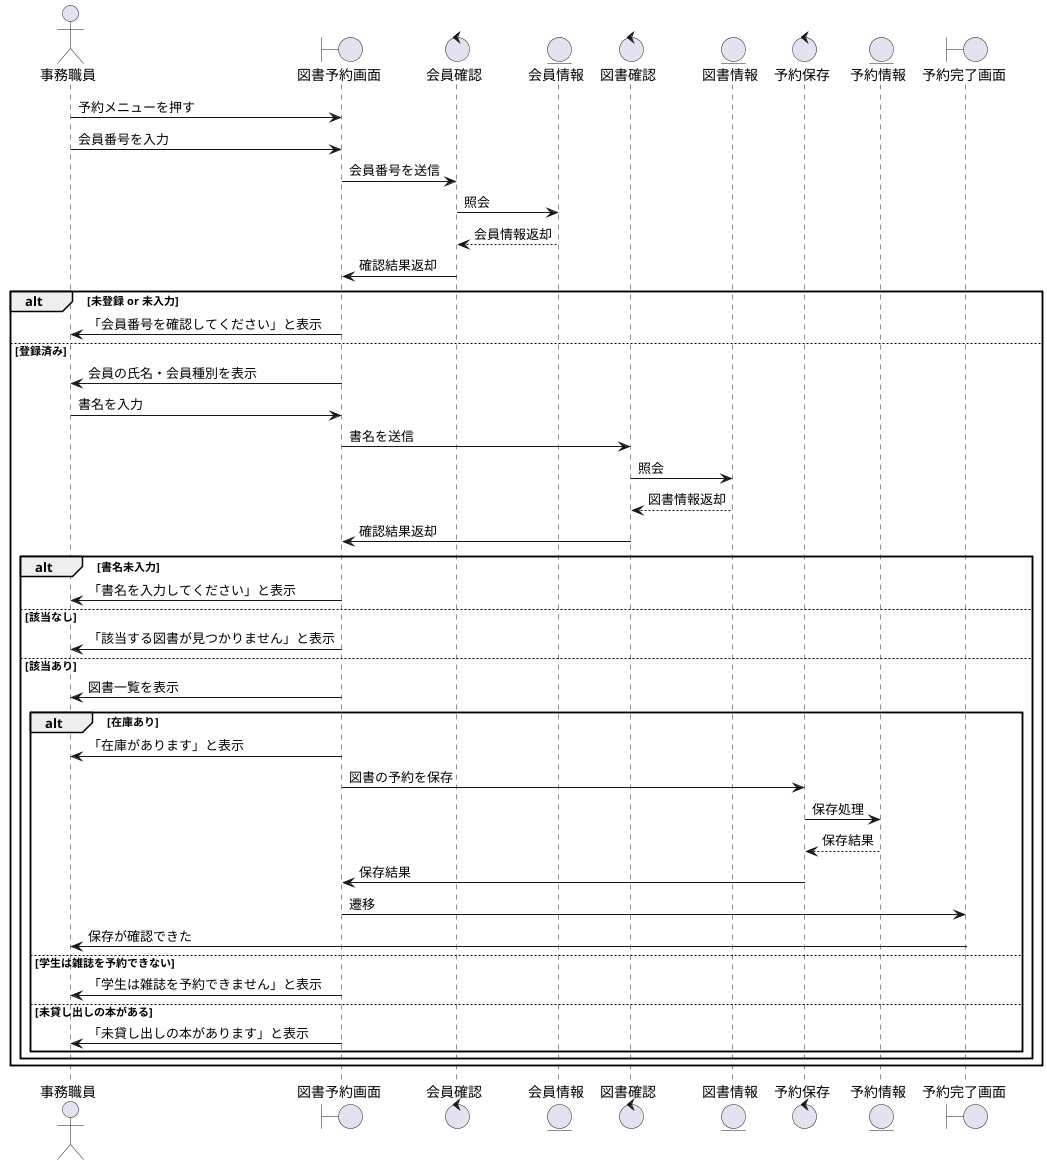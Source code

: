 @startuml Reservation
actor 事務職員
boundary 図書予約画面
control 会員確認
entity 会員情報
control 図書確認
entity 図書情報
control 予約保存
entity 予約情報
boundary 予約完了画面

事務職員 -> 図書予約画面 : 予約メニューを押す
事務職員 -> 図書予約画面 : 会員番号を入力
図書予約画面 -> 会員確認 : 会員番号を送信
会員確認 -> 会員情報 : 照会
会員情報 --> 会員確認 : 会員情報返却
会員確認 -> 図書予約画面 : 確認結果返却

alt 未登録 or 未入力
    図書予約画面 -> 事務職員 : 「会員番号を確認してください」と表示
else 登録済み
    図書予約画面 -> 事務職員 : 会員の氏名・会員種別を表示
    事務職員 -> 図書予約画面 : 書名を入力
    図書予約画面 -> 図書確認 : 書名を送信
    図書確認 -> 図書情報 : 照会
    図書情報 --> 図書確認 : 図書情報返却
    図書確認 -> 図書予約画面 : 確認結果返却

    alt 書名未入力
        図書予約画面 -> 事務職員 : 「書名を入力してください」と表示
    else 該当なし
        図書予約画面 -> 事務職員 : 「該当する図書が見つかりません」と表示
    else 該当あり
        図書予約画面 -> 事務職員 : 図書一覧を表示
        alt 在庫あり
            図書予約画面 -> 事務職員 : 「在庫があります」と表示
            図書予約画面 -> 予約保存 : 図書の予約を保存
            予約保存 -> 予約情報 : 保存処理
            予約情報 --> 予約保存 : 保存結果
            予約保存 -> 図書予約画面 : 保存結果
            図書予約画面 -> 予約完了画面 : 遷移
            予約完了画面 -> 事務職員 : 保存が確認できた
        else 学生は雑誌を予約できない
            図書予約画面 -> 事務職員 : 「学生は雑誌を予約できません」と表示
        else 未貸し出しの本がある
            図書予約画面 -> 事務職員 : 「未貸し出しの本があります」と表示
        end
    end
end
@enduml